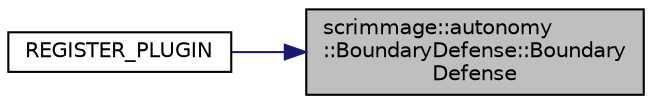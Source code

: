 digraph "scrimmage::autonomy::BoundaryDefense::BoundaryDefense"
{
 // LATEX_PDF_SIZE
  edge [fontname="Helvetica",fontsize="10",labelfontname="Helvetica",labelfontsize="10"];
  node [fontname="Helvetica",fontsize="10",shape=record];
  rankdir="RL";
  Node1 [label="scrimmage::autonomy\l::BoundaryDefense::Boundary\lDefense",height=0.2,width=0.4,color="black", fillcolor="grey75", style="filled", fontcolor="black",tooltip=" "];
  Node1 -> Node2 [dir="back",color="midnightblue",fontsize="10",style="solid",fontname="Helvetica"];
  Node2 [label="REGISTER_PLUGIN",height=0.2,width=0.4,color="black", fillcolor="white", style="filled",URL="$BoundaryDefense_8cpp.html#a8090351de828ace29ce05d4ef29112fd",tooltip=" "];
}
